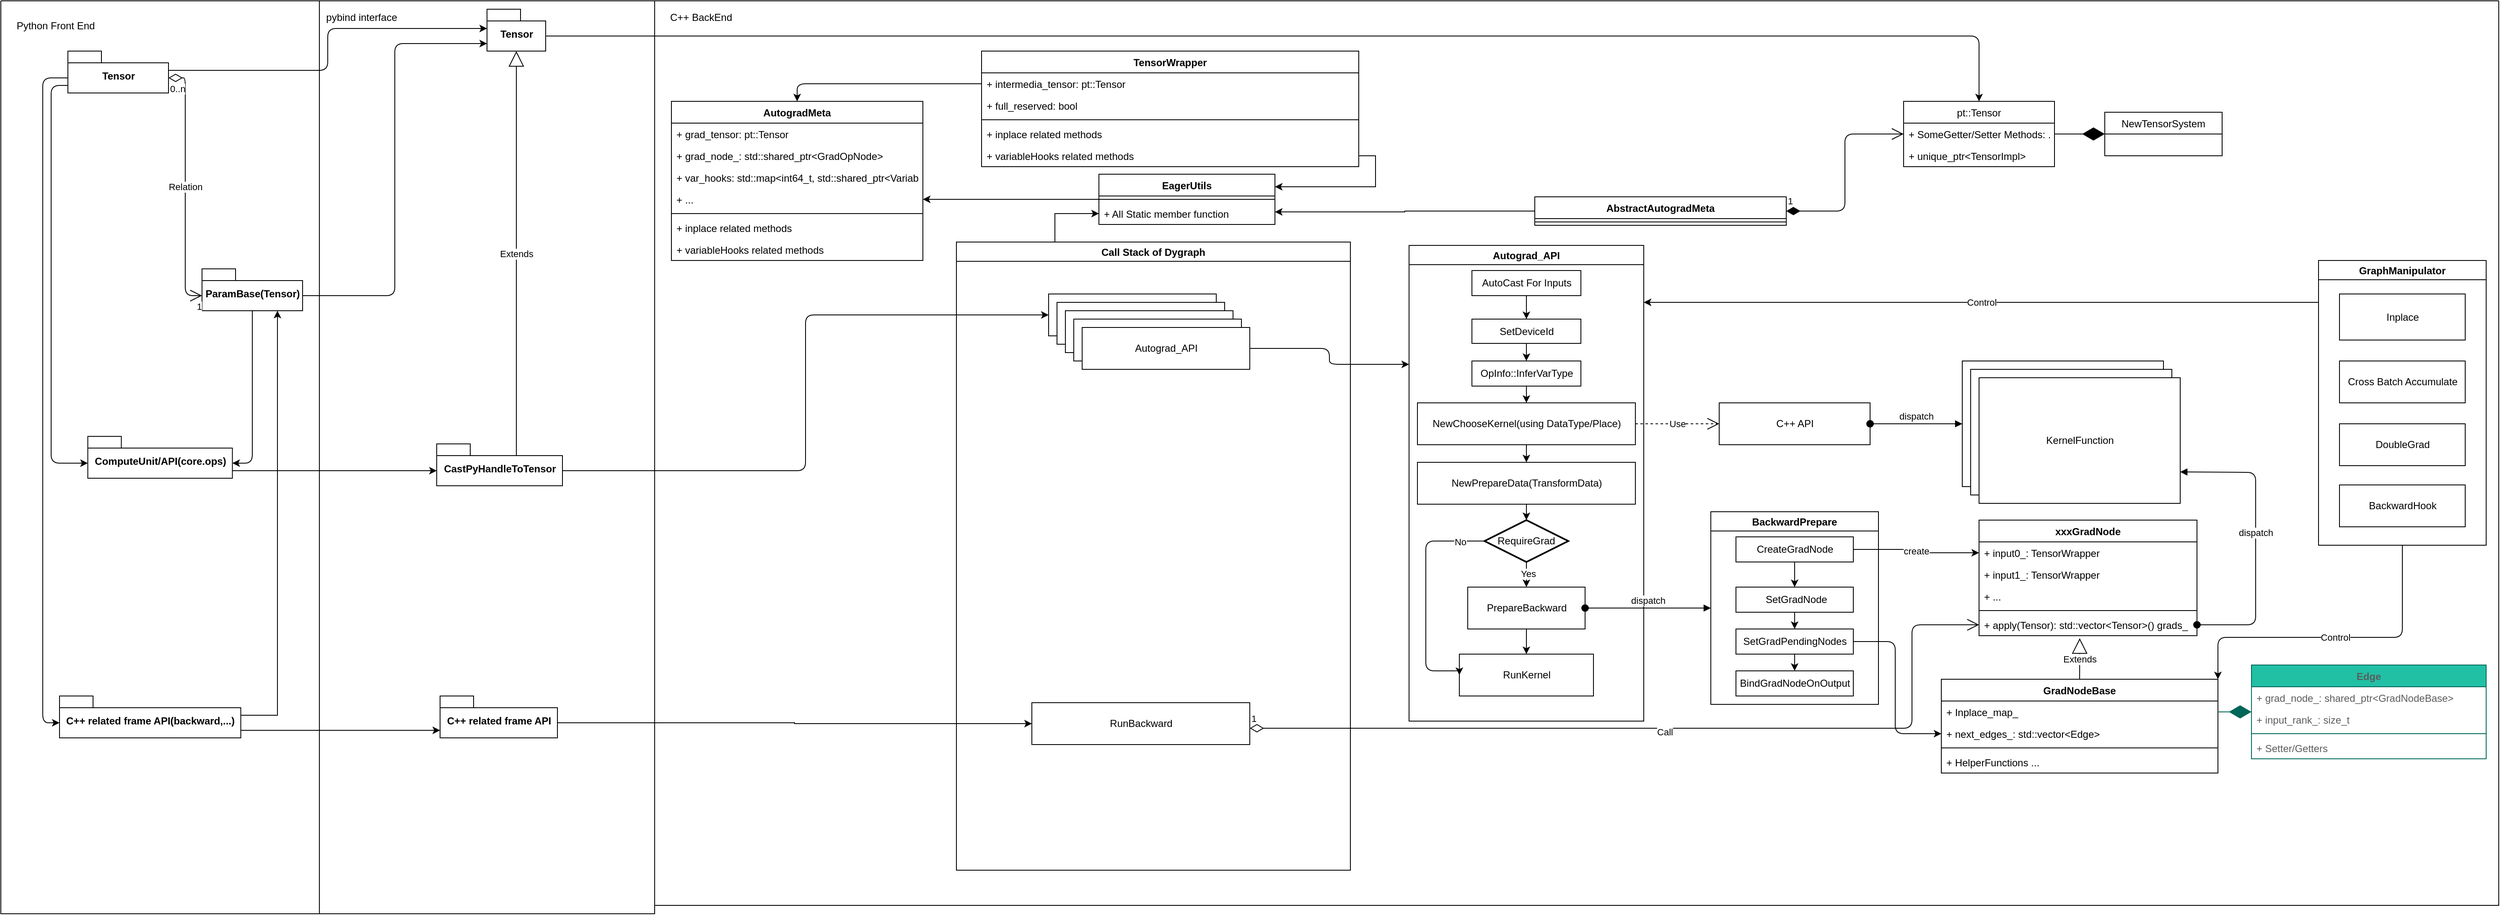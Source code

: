 <mxfile version="15.9.6" type="github">
  <diagram id="8I2YrcaKIrtsDcu3kpUh" name="Page-1">
    <mxGraphModel dx="2066" dy="769" grid="1" gridSize="10" guides="1" tooltips="1" connect="1" arrows="1" fold="1" page="1" pageScale="1" pageWidth="850" pageHeight="1100" math="0" shadow="0">
      <root>
        <mxCell id="0" />
        <mxCell id="1" parent="0" />
        <mxCell id="HaJJC9MkkrDI2fJqkNPy-1" value="" style="swimlane;startSize=0;" parent="1" vertex="1">
          <mxGeometry x="70" y="70" width="380" height="1090" as="geometry">
            <mxRectangle x="60" y="70" width="50" height="40" as="alternateBounds" />
          </mxGeometry>
        </mxCell>
        <mxCell id="HaJJC9MkkrDI2fJqkNPy-2" value="Python Front End" style="text;html=1;align=center;verticalAlign=middle;resizable=0;points=[];autosize=1;strokeColor=none;" parent="HaJJC9MkkrDI2fJqkNPy-1" vertex="1">
          <mxGeometry x="10" y="20" width="110" height="20" as="geometry" />
        </mxCell>
        <mxCell id="HaJJC9MkkrDI2fJqkNPy-3" style="edgeStyle=orthogonalEdgeStyle;orthogonalLoop=1;jettySize=auto;html=1;entryX=0;entryY=0;entryDx=0;entryDy=32;entryPerimeter=0;exitX=0;exitY=0;exitDx=0;exitDy=41;exitPerimeter=0;" parent="HaJJC9MkkrDI2fJqkNPy-1" source="HaJJC9MkkrDI2fJqkNPy-5" target="HaJJC9MkkrDI2fJqkNPy-12" edge="1">
          <mxGeometry relative="1" as="geometry" />
        </mxCell>
        <mxCell id="HaJJC9MkkrDI2fJqkNPy-4" style="edgeStyle=orthogonalEdgeStyle;orthogonalLoop=1;jettySize=auto;html=1;exitX=0;exitY=0;exitDx=0;exitDy=32;exitPerimeter=0;entryX=0;entryY=0;entryDx=0;entryDy=32;entryPerimeter=0;" parent="HaJJC9MkkrDI2fJqkNPy-1" source="HaJJC9MkkrDI2fJqkNPy-5" target="HaJJC9MkkrDI2fJqkNPy-13" edge="1">
          <mxGeometry relative="1" as="geometry">
            <Array as="points">
              <mxPoint x="50" y="92" />
              <mxPoint x="50" y="862" />
            </Array>
          </mxGeometry>
        </mxCell>
        <mxCell id="HaJJC9MkkrDI2fJqkNPy-5" value="Tensor" style="shape=folder;fontStyle=1;spacingTop=10;tabWidth=40;tabHeight=14;tabPosition=left;html=1;" parent="HaJJC9MkkrDI2fJqkNPy-1" vertex="1">
          <mxGeometry x="80" y="60" width="120" height="50" as="geometry" />
        </mxCell>
        <mxCell id="HaJJC9MkkrDI2fJqkNPy-6" style="edgeStyle=orthogonalEdgeStyle;orthogonalLoop=1;jettySize=auto;html=1;exitX=0.5;exitY=1;exitDx=0;exitDy=0;exitPerimeter=0;entryX=0;entryY=0;entryDx=172.5;entryDy=32;entryPerimeter=0;" parent="HaJJC9MkkrDI2fJqkNPy-1" source="HaJJC9MkkrDI2fJqkNPy-8" target="HaJJC9MkkrDI2fJqkNPy-12" edge="1">
          <mxGeometry relative="1" as="geometry" />
        </mxCell>
        <mxCell id="HaJJC9MkkrDI2fJqkNPy-8" value="ParamBase(Tensor)" style="shape=folder;fontStyle=1;spacingTop=10;tabWidth=40;tabHeight=14;tabPosition=left;html=1;" parent="HaJJC9MkkrDI2fJqkNPy-1" vertex="1">
          <mxGeometry x="240" y="320" width="120" height="50" as="geometry" />
        </mxCell>
        <mxCell id="HaJJC9MkkrDI2fJqkNPy-9" value="Relation" style="endArrow=open;html=1;endSize=12;startArrow=diamondThin;startSize=14;startFill=0;edgeStyle=orthogonalEdgeStyle;exitX=0;exitY=0;exitDx=120;exitDy=32;exitPerimeter=0;entryX=0;entryY=0;entryDx=0;entryDy=32;entryPerimeter=0;" parent="HaJJC9MkkrDI2fJqkNPy-1" source="HaJJC9MkkrDI2fJqkNPy-5" target="HaJJC9MkkrDI2fJqkNPy-8" edge="1">
          <mxGeometry relative="1" as="geometry">
            <mxPoint x="110" y="250" as="sourcePoint" />
            <mxPoint x="270" y="250" as="targetPoint" />
          </mxGeometry>
        </mxCell>
        <mxCell id="HaJJC9MkkrDI2fJqkNPy-10" value="0..n" style="edgeLabel;resizable=0;html=1;align=left;verticalAlign=top;" parent="HaJJC9MkkrDI2fJqkNPy-9" connectable="0" vertex="1">
          <mxGeometry x="-1" relative="1" as="geometry" />
        </mxCell>
        <mxCell id="HaJJC9MkkrDI2fJqkNPy-11" value="1" style="edgeLabel;resizable=0;html=1;align=right;verticalAlign=top;" parent="HaJJC9MkkrDI2fJqkNPy-9" connectable="0" vertex="1">
          <mxGeometry x="1" relative="1" as="geometry" />
        </mxCell>
        <mxCell id="HaJJC9MkkrDI2fJqkNPy-12" value="ComputeUnit/API(core.ops)" style="shape=folder;fontStyle=1;spacingTop=10;tabWidth=40;tabHeight=14;tabPosition=left;html=1;" parent="HaJJC9MkkrDI2fJqkNPy-1" vertex="1">
          <mxGeometry x="103.75" y="520" width="172.5" height="50" as="geometry" />
        </mxCell>
        <mxCell id="abXTQiPJBk6ZYe3ixpcw-18" style="edgeStyle=orthogonalEdgeStyle;rounded=0;orthogonalLoop=1;jettySize=auto;html=1;exitX=0;exitY=0;exitDx=216.25;exitDy=23;exitPerimeter=0;entryX=0.75;entryY=1;entryDx=0;entryDy=0;entryPerimeter=0;" parent="HaJJC9MkkrDI2fJqkNPy-1" source="HaJJC9MkkrDI2fJqkNPy-13" target="HaJJC9MkkrDI2fJqkNPy-8" edge="1">
          <mxGeometry relative="1" as="geometry" />
        </mxCell>
        <mxCell id="HaJJC9MkkrDI2fJqkNPy-13" value="C++ related frame API(backward,...)" style="shape=folder;fontStyle=1;spacingTop=10;tabWidth=40;tabHeight=14;tabPosition=left;html=1;" parent="HaJJC9MkkrDI2fJqkNPy-1" vertex="1">
          <mxGeometry x="70" y="830" width="216.25" height="50" as="geometry" />
        </mxCell>
        <mxCell id="HaJJC9MkkrDI2fJqkNPy-14" value="" style="swimlane;startSize=0;" parent="1" vertex="1">
          <mxGeometry x="450" y="70" width="400" height="1090" as="geometry" />
        </mxCell>
        <mxCell id="HaJJC9MkkrDI2fJqkNPy-15" value="pybind interface" style="text;html=1;align=center;verticalAlign=middle;resizable=0;points=[];autosize=1;strokeColor=none;" parent="HaJJC9MkkrDI2fJqkNPy-14" vertex="1">
          <mxGeometry y="10" width="100" height="20" as="geometry" />
        </mxCell>
        <mxCell id="HaJJC9MkkrDI2fJqkNPy-16" value="Tensor" style="shape=folder;fontStyle=1;spacingTop=10;tabWidth=40;tabHeight=14;tabPosition=left;html=1;" parent="HaJJC9MkkrDI2fJqkNPy-14" vertex="1">
          <mxGeometry x="200" y="10" width="70" height="50" as="geometry" />
        </mxCell>
        <mxCell id="HaJJC9MkkrDI2fJqkNPy-18" value="CastPyHandleToTensor" style="shape=folder;fontStyle=1;spacingTop=10;tabWidth=40;tabHeight=14;tabPosition=left;html=1;" parent="HaJJC9MkkrDI2fJqkNPy-14" vertex="1">
          <mxGeometry x="140" y="529" width="150" height="50" as="geometry" />
        </mxCell>
        <mxCell id="HaJJC9MkkrDI2fJqkNPy-21" value="C++ related frame API" style="shape=folder;fontStyle=1;spacingTop=10;tabWidth=40;tabHeight=14;tabPosition=left;html=1;" parent="HaJJC9MkkrDI2fJqkNPy-14" vertex="1">
          <mxGeometry x="144" y="830" width="140" height="50" as="geometry" />
        </mxCell>
        <mxCell id="HaJJC9MkkrDI2fJqkNPy-23" value="Extends" style="endArrow=block;endSize=16;endFill=0;html=1;exitX=0;exitY=0;exitDx=95;exitDy=14;exitPerimeter=0;entryX=0.5;entryY=1;entryDx=0;entryDy=0;entryPerimeter=0;" parent="HaJJC9MkkrDI2fJqkNPy-14" source="HaJJC9MkkrDI2fJqkNPy-18" target="HaJJC9MkkrDI2fJqkNPy-16" edge="1">
          <mxGeometry width="160" relative="1" as="geometry">
            <mxPoint x="50" y="500" as="sourcePoint" />
            <mxPoint x="210" y="500" as="targetPoint" />
          </mxGeometry>
        </mxCell>
        <mxCell id="HaJJC9MkkrDI2fJqkNPy-26" style="edgeStyle=orthogonalEdgeStyle;orthogonalLoop=1;jettySize=auto;html=1;exitX=0;exitY=0;exitDx=120;exitDy=23;exitPerimeter=0;entryX=0;entryY=0;entryDx=0;entryDy=23;entryPerimeter=0;" parent="1" source="HaJJC9MkkrDI2fJqkNPy-5" target="HaJJC9MkkrDI2fJqkNPy-16" edge="1">
          <mxGeometry relative="1" as="geometry" />
        </mxCell>
        <mxCell id="HaJJC9MkkrDI2fJqkNPy-27" style="edgeStyle=orthogonalEdgeStyle;orthogonalLoop=1;jettySize=auto;html=1;exitX=0;exitY=0;exitDx=120;exitDy=32;exitPerimeter=0;entryX=0;entryY=0;entryDx=0;entryDy=41;entryPerimeter=0;" parent="1" source="HaJJC9MkkrDI2fJqkNPy-8" target="HaJJC9MkkrDI2fJqkNPy-16" edge="1">
          <mxGeometry relative="1" as="geometry" />
        </mxCell>
        <mxCell id="HaJJC9MkkrDI2fJqkNPy-29" value="" style="swimlane;startSize=0;" parent="1" vertex="1">
          <mxGeometry x="850" y="70" width="2200" height="1080" as="geometry" />
        </mxCell>
        <mxCell id="HaJJC9MkkrDI2fJqkNPy-30" value="C++ BackEnd" style="text;html=1;align=center;verticalAlign=middle;resizable=0;points=[];autosize=1;strokeColor=none;" parent="HaJJC9MkkrDI2fJqkNPy-29" vertex="1">
          <mxGeometry x="10" y="10" width="90" height="20" as="geometry" />
        </mxCell>
        <mxCell id="HaJJC9MkkrDI2fJqkNPy-38" value="TensorWrapper" style="swimlane;fontStyle=1;align=center;verticalAlign=top;childLayout=stackLayout;horizontal=1;startSize=26;horizontalStack=0;resizeParent=1;resizeParentMax=0;resizeLast=0;collapsible=1;marginBottom=0;" parent="HaJJC9MkkrDI2fJqkNPy-29" vertex="1">
          <mxGeometry x="390" y="60" width="450" height="138" as="geometry" />
        </mxCell>
        <mxCell id="HaJJC9MkkrDI2fJqkNPy-39" value="+ intermedia_tensor: pt::Tensor" style="text;strokeColor=none;fillColor=none;align=left;verticalAlign=top;spacingLeft=4;spacingRight=4;overflow=hidden;rotatable=0;points=[[0,0.5],[1,0.5]];portConstraint=eastwest;" parent="HaJJC9MkkrDI2fJqkNPy-38" vertex="1">
          <mxGeometry y="26" width="450" height="26" as="geometry" />
        </mxCell>
        <mxCell id="HaJJC9MkkrDI2fJqkNPy-43" value="+ full_reserved: bool" style="text;strokeColor=none;fillColor=none;align=left;verticalAlign=top;spacingLeft=4;spacingRight=4;overflow=hidden;rotatable=0;points=[[0,0.5],[1,0.5]];portConstraint=eastwest;" parent="HaJJC9MkkrDI2fJqkNPy-38" vertex="1">
          <mxGeometry y="52" width="450" height="26" as="geometry" />
        </mxCell>
        <mxCell id="HaJJC9MkkrDI2fJqkNPy-44" value="" style="line;strokeWidth=1;fillColor=none;align=left;verticalAlign=middle;spacingTop=-1;spacingLeft=3;spacingRight=3;rotatable=0;labelPosition=right;points=[];portConstraint=eastwest;" parent="HaJJC9MkkrDI2fJqkNPy-38" vertex="1">
          <mxGeometry y="78" width="450" height="8" as="geometry" />
        </mxCell>
        <mxCell id="HaJJC9MkkrDI2fJqkNPy-45" value="+ inplace related methods" style="text;strokeColor=none;fillColor=none;align=left;verticalAlign=top;spacingLeft=4;spacingRight=4;overflow=hidden;rotatable=0;points=[[0,0.5],[1,0.5]];portConstraint=eastwest;" parent="HaJJC9MkkrDI2fJqkNPy-38" vertex="1">
          <mxGeometry y="86" width="450" height="26" as="geometry" />
        </mxCell>
        <mxCell id="HaJJC9MkkrDI2fJqkNPy-46" value="+ variableHooks related methods" style="text;strokeColor=none;fillColor=none;align=left;verticalAlign=top;spacingLeft=4;spacingRight=4;overflow=hidden;rotatable=0;points=[[0,0.5],[1,0.5]];portConstraint=eastwest;" parent="HaJJC9MkkrDI2fJqkNPy-38" vertex="1">
          <mxGeometry y="112" width="450" height="26" as="geometry" />
        </mxCell>
        <mxCell id="HaJJC9MkkrDI2fJqkNPy-60" value="pt::Tensor" style="swimlane;fontStyle=0;childLayout=stackLayout;horizontal=1;startSize=26;fillColor=none;horizontalStack=0;resizeParent=1;resizeParentMax=0;resizeLast=0;collapsible=1;marginBottom=0;" parent="HaJJC9MkkrDI2fJqkNPy-29" vertex="1">
          <mxGeometry x="1490" y="120" width="180" height="78" as="geometry" />
        </mxCell>
        <mxCell id="HaJJC9MkkrDI2fJqkNPy-66" value="+ SomeGetter/Setter Methods: .." style="text;strokeColor=none;fillColor=none;align=left;verticalAlign=top;spacingLeft=4;spacingRight=4;overflow=hidden;rotatable=0;points=[[0,0.5],[1,0.5]];portConstraint=eastwest;" parent="HaJJC9MkkrDI2fJqkNPy-60" vertex="1">
          <mxGeometry y="26" width="180" height="26" as="geometry" />
        </mxCell>
        <mxCell id="HaJJC9MkkrDI2fJqkNPy-400" value="+ unique_ptr&lt;TensorImpl&gt;" style="text;strokeColor=none;fillColor=none;align=left;verticalAlign=top;spacingLeft=4;spacingRight=4;overflow=hidden;rotatable=0;points=[[0,0.5],[1,0.5]];portConstraint=eastwest;" parent="HaJJC9MkkrDI2fJqkNPy-60" vertex="1">
          <mxGeometry y="52" width="180" height="26" as="geometry" />
        </mxCell>
        <mxCell id="abXTQiPJBk6ZYe3ixpcw-31" style="edgeStyle=orthogonalEdgeStyle;rounded=0;orthogonalLoop=1;jettySize=auto;html=1;exitX=0.25;exitY=0;exitDx=0;exitDy=0;entryX=0;entryY=0.5;entryDx=0;entryDy=0;" parent="HaJJC9MkkrDI2fJqkNPy-29" source="HaJJC9MkkrDI2fJqkNPy-159" target="abXTQiPJBk6ZYe3ixpcw-26" edge="1">
          <mxGeometry relative="1" as="geometry" />
        </mxCell>
        <mxCell id="HaJJC9MkkrDI2fJqkNPy-159" value="Call Stack of Dygraph" style="swimlane;" parent="HaJJC9MkkrDI2fJqkNPy-29" vertex="1">
          <mxGeometry x="360" y="288" width="470" height="750" as="geometry" />
        </mxCell>
        <mxCell id="HaJJC9MkkrDI2fJqkNPy-445" value="Api related Unique WrapperCode" style="html=1;" parent="HaJJC9MkkrDI2fJqkNPy-159" vertex="1">
          <mxGeometry x="110" y="62" width="200" height="50" as="geometry" />
        </mxCell>
        <mxCell id="HaJJC9MkkrDI2fJqkNPy-149" value="RunBackward" style="html=1;" parent="HaJJC9MkkrDI2fJqkNPy-159" vertex="1">
          <mxGeometry x="90" y="550" width="260" height="50" as="geometry" />
        </mxCell>
        <mxCell id="HaJJC9MkkrDI2fJqkNPy-506" value="1" style="endArrow=open;html=1;endSize=12;startArrow=diamondThin;startSize=14;startFill=0;edgeStyle=orthogonalEdgeStyle;align=left;verticalAlign=bottom;entryX=0;entryY=0.5;entryDx=0;entryDy=0;" parent="HaJJC9MkkrDI2fJqkNPy-159" target="HaJJC9MkkrDI2fJqkNPy-483" edge="1">
          <mxGeometry x="-1" y="3" relative="1" as="geometry">
            <mxPoint x="350" y="580.5" as="sourcePoint" />
            <mxPoint x="510" y="580.5" as="targetPoint" />
            <Array as="points">
              <mxPoint x="1140" y="581" />
              <mxPoint x="1140" y="457" />
            </Array>
          </mxGeometry>
        </mxCell>
        <mxCell id="HaJJC9MkkrDI2fJqkNPy-507" value="Call" style="edgeLabel;html=1;align=center;verticalAlign=middle;resizable=0;points=[];" parent="HaJJC9MkkrDI2fJqkNPy-506" vertex="1" connectable="0">
          <mxGeometry x="-0.005" y="-3" relative="1" as="geometry">
            <mxPoint y="1" as="offset" />
          </mxGeometry>
        </mxCell>
        <mxCell id="HaJJC9MkkrDI2fJqkNPy-383" value="AutogradMeta" style="swimlane;fontStyle=1;align=center;verticalAlign=top;childLayout=stackLayout;horizontal=1;startSize=26;horizontalStack=0;resizeParent=1;resizeParentMax=0;resizeLast=0;collapsible=1;marginBottom=0;" parent="HaJJC9MkkrDI2fJqkNPy-29" vertex="1">
          <mxGeometry x="20" y="120" width="300" height="190" as="geometry" />
        </mxCell>
        <mxCell id="HaJJC9MkkrDI2fJqkNPy-384" value="+ grad_tensor: pt::Tensor" style="text;strokeColor=none;fillColor=none;align=left;verticalAlign=top;spacingLeft=4;spacingRight=4;overflow=hidden;rotatable=0;points=[[0,0.5],[1,0.5]];portConstraint=eastwest;" parent="HaJJC9MkkrDI2fJqkNPy-383" vertex="1">
          <mxGeometry y="26" width="300" height="26" as="geometry" />
        </mxCell>
        <mxCell id="HaJJC9MkkrDI2fJqkNPy-387" value="+ grad_node_: std::shared_ptr&lt;GradOpNode&gt;" style="text;strokeColor=none;fillColor=none;align=left;verticalAlign=top;spacingLeft=4;spacingRight=4;overflow=hidden;rotatable=0;points=[[0,0.5],[1,0.5]];portConstraint=eastwest;" parent="HaJJC9MkkrDI2fJqkNPy-383" vertex="1">
          <mxGeometry y="52" width="300" height="26" as="geometry" />
        </mxCell>
        <mxCell id="HaJJC9MkkrDI2fJqkNPy-388" value="+ var_hooks: std::map&lt;int64_t, std::shared_ptr&lt;VariableWrapperHook&gt;&gt;rHook&gt;" style="text;strokeColor=none;fillColor=none;align=left;verticalAlign=top;spacingLeft=4;spacingRight=4;overflow=hidden;rotatable=0;points=[[0,0.5],[1,0.5]];portConstraint=eastwest;" parent="HaJJC9MkkrDI2fJqkNPy-383" vertex="1">
          <mxGeometry y="78" width="300" height="26" as="geometry" />
        </mxCell>
        <mxCell id="HaJJC9MkkrDI2fJqkNPy-493" value="+ ..." style="text;strokeColor=none;fillColor=none;align=left;verticalAlign=top;spacingLeft=4;spacingRight=4;overflow=hidden;rotatable=0;points=[[0,0.5],[1,0.5]];portConstraint=eastwest;" parent="HaJJC9MkkrDI2fJqkNPy-383" vertex="1">
          <mxGeometry y="104" width="300" height="26" as="geometry" />
        </mxCell>
        <mxCell id="HaJJC9MkkrDI2fJqkNPy-389" value="" style="line;strokeWidth=1;fillColor=none;align=left;verticalAlign=middle;spacingTop=-1;spacingLeft=3;spacingRight=3;rotatable=0;labelPosition=right;points=[];portConstraint=eastwest;" parent="HaJJC9MkkrDI2fJqkNPy-383" vertex="1">
          <mxGeometry y="130" width="300" height="8" as="geometry" />
        </mxCell>
        <mxCell id="HaJJC9MkkrDI2fJqkNPy-390" value="+ inplace related methods" style="text;strokeColor=none;fillColor=none;align=left;verticalAlign=top;spacingLeft=4;spacingRight=4;overflow=hidden;rotatable=0;points=[[0,0.5],[1,0.5]];portConstraint=eastwest;" parent="HaJJC9MkkrDI2fJqkNPy-383" vertex="1">
          <mxGeometry y="138" width="300" height="26" as="geometry" />
        </mxCell>
        <mxCell id="HaJJC9MkkrDI2fJqkNPy-391" value="+ variableHooks related methods" style="text;strokeColor=none;fillColor=none;align=left;verticalAlign=top;spacingLeft=4;spacingRight=4;overflow=hidden;rotatable=0;points=[[0,0.5],[1,0.5]];portConstraint=eastwest;" parent="HaJJC9MkkrDI2fJqkNPy-383" vertex="1">
          <mxGeometry y="164" width="300" height="26" as="geometry" />
        </mxCell>
        <mxCell id="HaJJC9MkkrDI2fJqkNPy-392" value="NewTensorSystem" style="swimlane;fontStyle=0;childLayout=stackLayout;horizontal=1;startSize=26;fillColor=none;horizontalStack=0;resizeParent=1;resizeParentMax=0;resizeLast=0;collapsible=1;marginBottom=0;" parent="HaJJC9MkkrDI2fJqkNPy-29" vertex="1">
          <mxGeometry x="1730" y="133" width="140" height="52" as="geometry" />
        </mxCell>
        <mxCell id="HaJJC9MkkrDI2fJqkNPy-401" value="" style="endArrow=diamondThin;endFill=1;endSize=24;html=1;exitX=1;exitY=0.5;exitDx=0;exitDy=0;entryX=0;entryY=0.5;entryDx=0;entryDy=0;" parent="HaJJC9MkkrDI2fJqkNPy-29" source="HaJJC9MkkrDI2fJqkNPy-66" target="HaJJC9MkkrDI2fJqkNPy-392" edge="1">
          <mxGeometry width="160" relative="1" as="geometry">
            <mxPoint x="1430" y="460" as="sourcePoint" />
            <mxPoint x="1730" y="185" as="targetPoint" />
          </mxGeometry>
        </mxCell>
        <mxCell id="HaJJC9MkkrDI2fJqkNPy-407" value="Autograd_API" style="swimlane;fontStyle=1" parent="HaJJC9MkkrDI2fJqkNPy-29" vertex="1">
          <mxGeometry x="900" y="292" width="280" height="568" as="geometry" />
        </mxCell>
        <mxCell id="HaJJC9MkkrDI2fJqkNPy-466" style="edgeStyle=orthogonalEdgeStyle;orthogonalLoop=1;jettySize=auto;html=1;exitX=0.5;exitY=1;exitDx=0;exitDy=0;" parent="HaJJC9MkkrDI2fJqkNPy-407" source="HaJJC9MkkrDI2fJqkNPy-409" target="HaJJC9MkkrDI2fJqkNPy-410" edge="1">
          <mxGeometry relative="1" as="geometry" />
        </mxCell>
        <mxCell id="HaJJC9MkkrDI2fJqkNPy-409" value="AutoCast For Inputs" style="html=1;" parent="HaJJC9MkkrDI2fJqkNPy-407" vertex="1">
          <mxGeometry x="75" y="30" width="130" height="30" as="geometry" />
        </mxCell>
        <mxCell id="HaJJC9MkkrDI2fJqkNPy-467" style="edgeStyle=orthogonalEdgeStyle;orthogonalLoop=1;jettySize=auto;html=1;exitX=0.5;exitY=1;exitDx=0;exitDy=0;entryX=0.5;entryY=0;entryDx=0;entryDy=0;" parent="HaJJC9MkkrDI2fJqkNPy-407" source="HaJJC9MkkrDI2fJqkNPy-410" target="HaJJC9MkkrDI2fJqkNPy-411" edge="1">
          <mxGeometry relative="1" as="geometry" />
        </mxCell>
        <mxCell id="HaJJC9MkkrDI2fJqkNPy-410" value="SetDeviceId" style="html=1;" parent="HaJJC9MkkrDI2fJqkNPy-407" vertex="1">
          <mxGeometry x="75" y="88" width="130" height="29" as="geometry" />
        </mxCell>
        <mxCell id="HaJJC9MkkrDI2fJqkNPy-411" value="OpInfo::InferVarType" style="html=1;" parent="HaJJC9MkkrDI2fJqkNPy-407" vertex="1">
          <mxGeometry x="75" y="138" width="130" height="30" as="geometry" />
        </mxCell>
        <mxCell id="HaJJC9MkkrDI2fJqkNPy-465" style="edgeStyle=orthogonalEdgeStyle;orthogonalLoop=1;jettySize=auto;html=1;exitX=0.5;exitY=1;exitDx=0;exitDy=0;" parent="HaJJC9MkkrDI2fJqkNPy-407" source="HaJJC9MkkrDI2fJqkNPy-412" target="HaJJC9MkkrDI2fJqkNPy-423" edge="1">
          <mxGeometry relative="1" as="geometry" />
        </mxCell>
        <mxCell id="HaJJC9MkkrDI2fJqkNPy-412" value="NewChooseKernel(using DataType/Place)" style="html=1;" parent="HaJJC9MkkrDI2fJqkNPy-407" vertex="1">
          <mxGeometry x="10" y="188" width="260" height="50" as="geometry" />
        </mxCell>
        <mxCell id="HaJJC9MkkrDI2fJqkNPy-462" style="edgeStyle=orthogonalEdgeStyle;orthogonalLoop=1;jettySize=auto;html=1;exitX=0.5;exitY=1;exitDx=0;exitDy=0;entryX=0.5;entryY=0;entryDx=0;entryDy=0;entryPerimeter=0;" parent="HaJJC9MkkrDI2fJqkNPy-407" source="HaJJC9MkkrDI2fJqkNPy-423" target="HaJJC9MkkrDI2fJqkNPy-459" edge="1">
          <mxGeometry relative="1" as="geometry" />
        </mxCell>
        <mxCell id="HaJJC9MkkrDI2fJqkNPy-423" value="NewPrepareData(TransformData)" style="html=1;" parent="HaJJC9MkkrDI2fJqkNPy-407" vertex="1">
          <mxGeometry x="10" y="259" width="260" height="50" as="geometry" />
        </mxCell>
        <mxCell id="HaJJC9MkkrDI2fJqkNPy-424" value="RunKernel" style="html=1;" parent="HaJJC9MkkrDI2fJqkNPy-407" vertex="1">
          <mxGeometry x="60" y="488" width="160" height="50" as="geometry" />
        </mxCell>
        <mxCell id="HaJJC9MkkrDI2fJqkNPy-464" style="edgeStyle=orthogonalEdgeStyle;orthogonalLoop=1;jettySize=auto;html=1;exitX=0.5;exitY=1;exitDx=0;exitDy=0;entryX=0.5;entryY=0;entryDx=0;entryDy=0;" parent="HaJJC9MkkrDI2fJqkNPy-407" source="HaJJC9MkkrDI2fJqkNPy-426" target="HaJJC9MkkrDI2fJqkNPy-424" edge="1">
          <mxGeometry relative="1" as="geometry" />
        </mxCell>
        <mxCell id="HaJJC9MkkrDI2fJqkNPy-426" value="PrepareBackward" style="html=1;" parent="HaJJC9MkkrDI2fJqkNPy-407" vertex="1">
          <mxGeometry x="70" y="408" width="140" height="50" as="geometry" />
        </mxCell>
        <mxCell id="HaJJC9MkkrDI2fJqkNPy-460" style="edgeStyle=orthogonalEdgeStyle;orthogonalLoop=1;jettySize=auto;html=1;exitX=0.5;exitY=1;exitDx=0;exitDy=0;exitPerimeter=0;entryX=0.5;entryY=0;entryDx=0;entryDy=0;" parent="HaJJC9MkkrDI2fJqkNPy-407" source="HaJJC9MkkrDI2fJqkNPy-459" target="HaJJC9MkkrDI2fJqkNPy-426" edge="1">
          <mxGeometry relative="1" as="geometry" />
        </mxCell>
        <mxCell id="HaJJC9MkkrDI2fJqkNPy-505" value="Yes" style="edgeLabel;html=1;align=center;verticalAlign=middle;resizable=0;points=[];" parent="HaJJC9MkkrDI2fJqkNPy-460" vertex="1" connectable="0">
          <mxGeometry x="-0.1" y="2" relative="1" as="geometry">
            <mxPoint as="offset" />
          </mxGeometry>
        </mxCell>
        <mxCell id="HaJJC9MkkrDI2fJqkNPy-463" style="edgeStyle=orthogonalEdgeStyle;orthogonalLoop=1;jettySize=auto;html=1;exitX=0;exitY=0.5;exitDx=0;exitDy=0;exitPerimeter=0;entryX=0;entryY=0.5;entryDx=0;entryDy=0;" parent="HaJJC9MkkrDI2fJqkNPy-407" source="HaJJC9MkkrDI2fJqkNPy-459" target="HaJJC9MkkrDI2fJqkNPy-424" edge="1">
          <mxGeometry relative="1" as="geometry">
            <Array as="points">
              <mxPoint x="20" y="353" />
              <mxPoint x="20" y="508" />
              <mxPoint x="60" y="508" />
            </Array>
          </mxGeometry>
        </mxCell>
        <mxCell id="HaJJC9MkkrDI2fJqkNPy-504" value="No" style="edgeLabel;html=1;align=center;verticalAlign=middle;resizable=0;points=[];" parent="HaJJC9MkkrDI2fJqkNPy-463" vertex="1" connectable="0">
          <mxGeometry x="-0.784" y="1" relative="1" as="geometry">
            <mxPoint as="offset" />
          </mxGeometry>
        </mxCell>
        <mxCell id="HaJJC9MkkrDI2fJqkNPy-459" value="RequireGrad" style="strokeWidth=2;html=1;shape=mxgraph.flowchart.decision;whiteSpace=wrap;" parent="HaJJC9MkkrDI2fJqkNPy-407" vertex="1">
          <mxGeometry x="90" y="328" width="100" height="50" as="geometry" />
        </mxCell>
        <mxCell id="tHj90UuzDuDAv3_-8wFc-11" style="edgeStyle=orthogonalEdgeStyle;rounded=0;orthogonalLoop=1;jettySize=auto;html=1;exitX=0.5;exitY=1;exitDx=0;exitDy=0;entryX=0.5;entryY=0;entryDx=0;entryDy=0;" parent="HaJJC9MkkrDI2fJqkNPy-407" source="HaJJC9MkkrDI2fJqkNPy-411" target="HaJJC9MkkrDI2fJqkNPy-412" edge="1">
          <mxGeometry relative="1" as="geometry">
            <mxPoint x="140" y="180" as="sourcePoint" />
          </mxGeometry>
        </mxCell>
        <mxCell id="HaJJC9MkkrDI2fJqkNPy-418" value="C++ API" style="html=1;" parent="HaJJC9MkkrDI2fJqkNPy-29" vertex="1">
          <mxGeometry x="1270" y="480" width="180" height="50" as="geometry" />
        </mxCell>
        <mxCell id="HaJJC9MkkrDI2fJqkNPy-420" value="dispatch" style="html=1;verticalAlign=bottom;startArrow=oval;startFill=1;endArrow=block;startSize=8;exitX=1;exitY=0.5;exitDx=0;exitDy=0;entryX=0;entryY=0.5;entryDx=0;entryDy=0;" parent="HaJJC9MkkrDI2fJqkNPy-29" source="HaJJC9MkkrDI2fJqkNPy-418" target="HaJJC9MkkrDI2fJqkNPy-419" edge="1">
          <mxGeometry width="60" relative="1" as="geometry">
            <mxPoint x="1430" y="600" as="sourcePoint" />
            <mxPoint x="1490" y="600" as="targetPoint" />
          </mxGeometry>
        </mxCell>
        <mxCell id="HaJJC9MkkrDI2fJqkNPy-451" value="BackwardPrepare" style="swimlane;" parent="HaJJC9MkkrDI2fJqkNPy-29" vertex="1">
          <mxGeometry x="1260" y="610" width="200" height="230" as="geometry" />
        </mxCell>
        <mxCell id="HaJJC9MkkrDI2fJqkNPy-472" style="edgeStyle=orthogonalEdgeStyle;orthogonalLoop=1;jettySize=auto;html=1;exitX=0.5;exitY=1;exitDx=0;exitDy=0;entryX=0.5;entryY=0;entryDx=0;entryDy=0;" parent="HaJJC9MkkrDI2fJqkNPy-451" source="HaJJC9MkkrDI2fJqkNPy-452" target="HaJJC9MkkrDI2fJqkNPy-457" edge="1">
          <mxGeometry relative="1" as="geometry" />
        </mxCell>
        <mxCell id="HaJJC9MkkrDI2fJqkNPy-452" value="CreateGradNode" style="html=1;" parent="HaJJC9MkkrDI2fJqkNPy-451" vertex="1">
          <mxGeometry x="30" y="30" width="140" height="30" as="geometry" />
        </mxCell>
        <mxCell id="HaJJC9MkkrDI2fJqkNPy-474" style="edgeStyle=orthogonalEdgeStyle;orthogonalLoop=1;jettySize=auto;html=1;exitX=0.5;exitY=1;exitDx=0;exitDy=0;entryX=0.5;entryY=0;entryDx=0;entryDy=0;" parent="HaJJC9MkkrDI2fJqkNPy-451" source="HaJJC9MkkrDI2fJqkNPy-453" edge="1">
          <mxGeometry relative="1" as="geometry">
            <mxPoint x="100" y="150" as="targetPoint" />
          </mxGeometry>
        </mxCell>
        <mxCell id="abXTQiPJBk6ZYe3ixpcw-17" style="edgeStyle=orthogonalEdgeStyle;rounded=0;orthogonalLoop=1;jettySize=auto;html=1;exitX=0.5;exitY=1;exitDx=0;exitDy=0;entryX=0.5;entryY=0;entryDx=0;entryDy=0;" parent="HaJJC9MkkrDI2fJqkNPy-451" source="HaJJC9MkkrDI2fJqkNPy-453" target="HaJJC9MkkrDI2fJqkNPy-458" edge="1">
          <mxGeometry relative="1" as="geometry" />
        </mxCell>
        <mxCell id="HaJJC9MkkrDI2fJqkNPy-453" value="SetGradPendingNodes" style="html=1;" parent="HaJJC9MkkrDI2fJqkNPy-451" vertex="1">
          <mxGeometry x="30" y="140" width="140" height="30" as="geometry" />
        </mxCell>
        <mxCell id="HaJJC9MkkrDI2fJqkNPy-473" style="edgeStyle=orthogonalEdgeStyle;orthogonalLoop=1;jettySize=auto;html=1;exitX=0.5;exitY=1;exitDx=0;exitDy=0;entryX=0.5;entryY=0;entryDx=0;entryDy=0;" parent="HaJJC9MkkrDI2fJqkNPy-451" source="HaJJC9MkkrDI2fJqkNPy-457" target="HaJJC9MkkrDI2fJqkNPy-453" edge="1">
          <mxGeometry relative="1" as="geometry" />
        </mxCell>
        <mxCell id="HaJJC9MkkrDI2fJqkNPy-457" value="&amp;nbsp;SetGradNode" style="html=1;" parent="HaJJC9MkkrDI2fJqkNPy-451" vertex="1">
          <mxGeometry x="30" y="90" width="140" height="30" as="geometry" />
        </mxCell>
        <mxCell id="HaJJC9MkkrDI2fJqkNPy-458" value="BindGradNodeOnOutput" style="html=1;" parent="HaJJC9MkkrDI2fJqkNPy-451" vertex="1">
          <mxGeometry x="30" y="190" width="140" height="30" as="geometry" />
        </mxCell>
        <mxCell id="HaJJC9MkkrDI2fJqkNPy-470" value="dispatch" style="html=1;verticalAlign=bottom;startArrow=oval;startFill=1;endArrow=block;startSize=8;exitX=1;exitY=0.5;exitDx=0;exitDy=0;entryX=0;entryY=0.5;entryDx=0;entryDy=0;" parent="HaJJC9MkkrDI2fJqkNPy-29" source="HaJJC9MkkrDI2fJqkNPy-426" target="HaJJC9MkkrDI2fJqkNPy-451" edge="1">
          <mxGeometry width="60" relative="1" as="geometry">
            <mxPoint x="1200" y="680" as="sourcePoint" />
            <mxPoint x="1260" y="680" as="targetPoint" />
            <Array as="points" />
          </mxGeometry>
        </mxCell>
        <mxCell id="HaJJC9MkkrDI2fJqkNPy-471" value="Use" style="endArrow=open;endSize=12;dashed=1;html=1;exitX=1;exitY=0.5;exitDx=0;exitDy=0;entryX=0;entryY=0.5;entryDx=0;entryDy=0;" parent="HaJJC9MkkrDI2fJqkNPy-29" source="HaJJC9MkkrDI2fJqkNPy-412" target="HaJJC9MkkrDI2fJqkNPy-418" edge="1">
          <mxGeometry width="160" relative="1" as="geometry">
            <mxPoint x="1230" y="360" as="sourcePoint" />
            <mxPoint x="1390" y="360" as="targetPoint" />
          </mxGeometry>
        </mxCell>
        <mxCell id="HaJJC9MkkrDI2fJqkNPy-419" value="KernelFunction" style="html=1;" parent="HaJJC9MkkrDI2fJqkNPy-29" vertex="1">
          <mxGeometry x="1560" y="430" width="240" height="150" as="geometry" />
        </mxCell>
        <mxCell id="HaJJC9MkkrDI2fJqkNPy-421" value="KernelFunction" style="html=1;" parent="HaJJC9MkkrDI2fJqkNPy-29" vertex="1">
          <mxGeometry x="1570" y="440" width="240" height="150" as="geometry" />
        </mxCell>
        <mxCell id="HaJJC9MkkrDI2fJqkNPy-422" value="KernelFunction" style="html=1;" parent="HaJJC9MkkrDI2fJqkNPy-29" vertex="1">
          <mxGeometry x="1580" y="450" width="240" height="150" as="geometry" />
        </mxCell>
        <mxCell id="HaJJC9MkkrDI2fJqkNPy-480" value="xxxGradNode" style="swimlane;fontStyle=1;align=center;verticalAlign=top;childLayout=stackLayout;horizontal=1;startSize=26;horizontalStack=0;resizeParent=1;resizeParentMax=0;resizeLast=0;collapsible=1;marginBottom=0;" parent="HaJJC9MkkrDI2fJqkNPy-29" vertex="1">
          <mxGeometry x="1580" y="620" width="260" height="138" as="geometry" />
        </mxCell>
        <mxCell id="HaJJC9MkkrDI2fJqkNPy-481" value="+ input0_: TensorWrapper" style="text;strokeColor=none;fillColor=none;align=left;verticalAlign=top;spacingLeft=4;spacingRight=4;overflow=hidden;rotatable=0;points=[[0,0.5],[1,0.5]];portConstraint=eastwest;" parent="HaJJC9MkkrDI2fJqkNPy-480" vertex="1">
          <mxGeometry y="26" width="260" height="26" as="geometry" />
        </mxCell>
        <mxCell id="HaJJC9MkkrDI2fJqkNPy-484" value="+ input1_: TensorWrapper" style="text;strokeColor=none;fillColor=none;align=left;verticalAlign=top;spacingLeft=4;spacingRight=4;overflow=hidden;rotatable=0;points=[[0,0.5],[1,0.5]];portConstraint=eastwest;" parent="HaJJC9MkkrDI2fJqkNPy-480" vertex="1">
          <mxGeometry y="52" width="260" height="26" as="geometry" />
        </mxCell>
        <mxCell id="HaJJC9MkkrDI2fJqkNPy-492" value="+ ..." style="text;strokeColor=none;fillColor=none;align=left;verticalAlign=top;spacingLeft=4;spacingRight=4;overflow=hidden;rotatable=0;points=[[0,0.5],[1,0.5]];portConstraint=eastwest;" parent="HaJJC9MkkrDI2fJqkNPy-480" vertex="1">
          <mxGeometry y="78" width="260" height="26" as="geometry" />
        </mxCell>
        <mxCell id="HaJJC9MkkrDI2fJqkNPy-482" value="" style="line;strokeWidth=1;fillColor=none;align=left;verticalAlign=middle;spacingTop=-1;spacingLeft=3;spacingRight=3;rotatable=0;labelPosition=right;points=[];portConstraint=eastwest;" parent="HaJJC9MkkrDI2fJqkNPy-480" vertex="1">
          <mxGeometry y="104" width="260" height="8" as="geometry" />
        </mxCell>
        <mxCell id="HaJJC9MkkrDI2fJqkNPy-483" value="+ apply(Tensor): std::vector&lt;Tensor&gt;() grads_" style="text;strokeColor=none;fillColor=none;align=left;verticalAlign=top;spacingLeft=4;spacingRight=4;overflow=hidden;rotatable=0;points=[[0,0.5],[1,0.5]];portConstraint=eastwest;" parent="HaJJC9MkkrDI2fJqkNPy-480" vertex="1">
          <mxGeometry y="112" width="260" height="26" as="geometry" />
        </mxCell>
        <mxCell id="HaJJC9MkkrDI2fJqkNPy-485" value="GradNodeBase" style="swimlane;fontStyle=1;align=center;verticalAlign=top;childLayout=stackLayout;horizontal=1;startSize=26;horizontalStack=0;resizeParent=1;resizeParentMax=0;resizeLast=0;collapsible=1;marginBottom=0;" parent="HaJJC9MkkrDI2fJqkNPy-29" vertex="1">
          <mxGeometry x="1535" y="810" width="330" height="112" as="geometry" />
        </mxCell>
        <mxCell id="HaJJC9MkkrDI2fJqkNPy-486" value="+ Inplace_map_" style="text;strokeColor=none;fillColor=none;align=left;verticalAlign=top;spacingLeft=4;spacingRight=4;overflow=hidden;rotatable=0;points=[[0,0.5],[1,0.5]];portConstraint=eastwest;" parent="HaJJC9MkkrDI2fJqkNPy-485" vertex="1">
          <mxGeometry y="26" width="330" height="26" as="geometry" />
        </mxCell>
        <mxCell id="HaJJC9MkkrDI2fJqkNPy-487" value="+ next_edges_: std::vector&lt;Edge&gt;" style="text;strokeColor=none;fillColor=none;align=left;verticalAlign=top;spacingLeft=4;spacingRight=4;overflow=hidden;rotatable=0;points=[[0,0.5],[1,0.5]];portConstraint=eastwest;" parent="HaJJC9MkkrDI2fJqkNPy-485" vertex="1">
          <mxGeometry y="52" width="330" height="26" as="geometry" />
        </mxCell>
        <mxCell id="HaJJC9MkkrDI2fJqkNPy-488" value="" style="line;strokeWidth=1;fillColor=none;align=left;verticalAlign=middle;spacingTop=-1;spacingLeft=3;spacingRight=3;rotatable=0;labelPosition=right;points=[];portConstraint=eastwest;" parent="HaJJC9MkkrDI2fJqkNPy-485" vertex="1">
          <mxGeometry y="78" width="330" height="8" as="geometry" />
        </mxCell>
        <mxCell id="HaJJC9MkkrDI2fJqkNPy-489" value="+ HelperFunctions ..." style="text;strokeColor=none;fillColor=none;align=left;verticalAlign=top;spacingLeft=4;spacingRight=4;overflow=hidden;rotatable=0;points=[[0,0.5],[1,0.5]];portConstraint=eastwest;" parent="HaJJC9MkkrDI2fJqkNPy-485" vertex="1">
          <mxGeometry y="86" width="330" height="26" as="geometry" />
        </mxCell>
        <mxCell id="HaJJC9MkkrDI2fJqkNPy-491" value="dispatch" style="html=1;verticalAlign=bottom;startArrow=oval;startFill=1;endArrow=block;startSize=8;exitX=1;exitY=0.5;exitDx=0;exitDy=0;entryX=1;entryY=0.75;entryDx=0;entryDy=0;" parent="HaJJC9MkkrDI2fJqkNPy-29" source="HaJJC9MkkrDI2fJqkNPy-483" target="HaJJC9MkkrDI2fJqkNPy-422" edge="1">
          <mxGeometry width="60" relative="1" as="geometry">
            <mxPoint x="1810" y="710" as="sourcePoint" />
            <mxPoint x="1870" y="710" as="targetPoint" />
            <Array as="points">
              <mxPoint x="1910" y="745" />
              <mxPoint x="1910" y="563" />
            </Array>
          </mxGeometry>
        </mxCell>
        <mxCell id="HaJJC9MkkrDI2fJqkNPy-497" value="create" style="edgeStyle=orthogonalEdgeStyle;orthogonalLoop=1;jettySize=auto;html=1;exitX=1;exitY=0.5;exitDx=0;exitDy=0;entryX=0;entryY=0.5;entryDx=0;entryDy=0;" parent="HaJJC9MkkrDI2fJqkNPy-29" source="HaJJC9MkkrDI2fJqkNPy-452" target="HaJJC9MkkrDI2fJqkNPy-481" edge="1">
          <mxGeometry relative="1" as="geometry" />
        </mxCell>
        <mxCell id="HaJJC9MkkrDI2fJqkNPy-502" value="Extends" style="endArrow=block;endSize=16;endFill=0;html=1;exitX=0.5;exitY=0;exitDx=0;exitDy=0;entryX=0.462;entryY=1.115;entryDx=0;entryDy=0;entryPerimeter=0;" parent="HaJJC9MkkrDI2fJqkNPy-29" source="HaJJC9MkkrDI2fJqkNPy-485" target="HaJJC9MkkrDI2fJqkNPy-483" edge="1">
          <mxGeometry width="160" relative="1" as="geometry">
            <mxPoint x="1720" y="770" as="sourcePoint" />
            <mxPoint x="1880" y="770" as="targetPoint" />
          </mxGeometry>
        </mxCell>
        <mxCell id="HaJJC9MkkrDI2fJqkNPy-503" style="edgeStyle=orthogonalEdgeStyle;orthogonalLoop=1;jettySize=auto;html=1;exitX=1;exitY=0.5;exitDx=0;exitDy=0;entryX=0;entryY=0.5;entryDx=0;entryDy=0;" parent="HaJJC9MkkrDI2fJqkNPy-29" source="HaJJC9MkkrDI2fJqkNPy-453" target="HaJJC9MkkrDI2fJqkNPy-487" edge="1">
          <mxGeometry relative="1" as="geometry">
            <mxPoint x="1480" y="730" as="targetPoint" />
            <Array as="points">
              <mxPoint x="1480" y="765" />
              <mxPoint x="1480" y="875" />
            </Array>
          </mxGeometry>
        </mxCell>
        <mxCell id="HaJJC9MkkrDI2fJqkNPy-508" value="Inplace" style="html=1;" parent="HaJJC9MkkrDI2fJqkNPy-29" vertex="1">
          <mxGeometry x="2010" y="350" width="150" height="55" as="geometry" />
        </mxCell>
        <mxCell id="HaJJC9MkkrDI2fJqkNPy-509" value="Cross Batch Accumulate" style="html=1;" parent="HaJJC9MkkrDI2fJqkNPy-29" vertex="1">
          <mxGeometry x="2010" y="430" width="150" height="50" as="geometry" />
        </mxCell>
        <mxCell id="HaJJC9MkkrDI2fJqkNPy-510" value="DoubleGrad" style="html=1;" parent="HaJJC9MkkrDI2fJqkNPy-29" vertex="1">
          <mxGeometry x="2010" y="505" width="150" height="50" as="geometry" />
        </mxCell>
        <mxCell id="HaJJC9MkkrDI2fJqkNPy-511" value="BackwardHook" style="html=1;" parent="HaJJC9MkkrDI2fJqkNPy-29" vertex="1">
          <mxGeometry x="2010" y="578" width="150" height="50" as="geometry" />
        </mxCell>
        <mxCell id="HaJJC9MkkrDI2fJqkNPy-514" value="Control" style="edgeStyle=orthogonalEdgeStyle;orthogonalLoop=1;jettySize=auto;html=1;" parent="HaJJC9MkkrDI2fJqkNPy-29" edge="1">
          <mxGeometry relative="1" as="geometry">
            <Array as="points">
              <mxPoint x="1210" y="360" />
              <mxPoint x="1210" y="360" />
            </Array>
            <mxPoint x="1985" y="360" as="sourcePoint" />
            <mxPoint x="1180" y="360" as="targetPoint" />
          </mxGeometry>
        </mxCell>
        <mxCell id="HaJJC9MkkrDI2fJqkNPy-515" value="Control" style="edgeStyle=orthogonalEdgeStyle;orthogonalLoop=1;jettySize=auto;html=1;exitX=0.5;exitY=1;exitDx=0;exitDy=0;entryX=1;entryY=0;entryDx=0;entryDy=0;" parent="HaJJC9MkkrDI2fJqkNPy-29" source="HaJJC9MkkrDI2fJqkNPy-512" target="HaJJC9MkkrDI2fJqkNPy-485" edge="1">
          <mxGeometry relative="1" as="geometry">
            <Array as="points">
              <mxPoint x="2085" y="760" />
              <mxPoint x="1865" y="760" />
            </Array>
          </mxGeometry>
        </mxCell>
        <mxCell id="HaJJC9MkkrDI2fJqkNPy-512" value="GraphManipulator" style="swimlane;" parent="HaJJC9MkkrDI2fJqkNPy-29" vertex="1">
          <mxGeometry x="1985" y="310" width="200" height="340" as="geometry" />
        </mxCell>
        <mxCell id="wPeZKUdh03e-PlZfuQYW-7" value="Edge" style="swimlane;fontStyle=1;align=center;verticalAlign=top;childLayout=stackLayout;horizontal=1;startSize=26;horizontalStack=0;resizeParent=1;resizeParentMax=0;resizeLast=0;collapsible=1;marginBottom=0;fillColor=#21C0A5;strokeColor=#006658;fontColor=#5C5C5C;" parent="HaJJC9MkkrDI2fJqkNPy-29" vertex="1">
          <mxGeometry x="1905" y="793" width="280" height="112" as="geometry" />
        </mxCell>
        <mxCell id="wPeZKUdh03e-PlZfuQYW-8" value="+ grad_node_: shared_ptr&lt;GradNodeBase&gt;" style="text;strokeColor=none;fillColor=none;align=left;verticalAlign=top;spacingLeft=4;spacingRight=4;overflow=hidden;rotatable=0;points=[[0,0.5],[1,0.5]];portConstraint=eastwest;fontColor=#5C5C5C;" parent="wPeZKUdh03e-PlZfuQYW-7" vertex="1">
          <mxGeometry y="26" width="280" height="26" as="geometry" />
        </mxCell>
        <mxCell id="wPeZKUdh03e-PlZfuQYW-9" value="+ input_rank_: size_t " style="text;strokeColor=none;fillColor=none;align=left;verticalAlign=top;spacingLeft=4;spacingRight=4;overflow=hidden;rotatable=0;points=[[0,0.5],[1,0.5]];portConstraint=eastwest;fontColor=#5C5C5C;" parent="wPeZKUdh03e-PlZfuQYW-7" vertex="1">
          <mxGeometry y="52" width="280" height="26" as="geometry" />
        </mxCell>
        <mxCell id="wPeZKUdh03e-PlZfuQYW-10" value="" style="line;strokeWidth=1;fillColor=none;align=left;verticalAlign=middle;spacingTop=-1;spacingLeft=3;spacingRight=3;rotatable=0;labelPosition=right;points=[];portConstraint=eastwest;strokeColor=#006658;fontColor=#5C5C5C;" parent="wPeZKUdh03e-PlZfuQYW-7" vertex="1">
          <mxGeometry y="78" width="280" height="8" as="geometry" />
        </mxCell>
        <mxCell id="wPeZKUdh03e-PlZfuQYW-11" value="+ Setter/Getters" style="text;strokeColor=none;fillColor=none;align=left;verticalAlign=top;spacingLeft=4;spacingRight=4;overflow=hidden;rotatable=0;points=[[0,0.5],[1,0.5]];portConstraint=eastwest;fontColor=#5C5C5C;" parent="wPeZKUdh03e-PlZfuQYW-7" vertex="1">
          <mxGeometry y="86" width="280" height="26" as="geometry" />
        </mxCell>
        <mxCell id="wPeZKUdh03e-PlZfuQYW-12" value="" style="endArrow=diamondThin;endFill=1;endSize=24;html=1;fontColor=#5C5C5C;strokeColor=#006658;fillColor=#21C0A5;entryX=0;entryY=0.5;entryDx=0;entryDy=0;exitX=1;exitY=0.5;exitDx=0;exitDy=0;" parent="HaJJC9MkkrDI2fJqkNPy-29" source="HaJJC9MkkrDI2fJqkNPy-486" target="wPeZKUdh03e-PlZfuQYW-7" edge="1">
          <mxGeometry width="160" relative="1" as="geometry">
            <mxPoint x="1860" y="880" as="sourcePoint" />
            <mxPoint x="1930" y="782" as="targetPoint" />
          </mxGeometry>
        </mxCell>
        <mxCell id="abXTQiPJBk6ZYe3ixpcw-28" style="edgeStyle=orthogonalEdgeStyle;rounded=0;orthogonalLoop=1;jettySize=auto;html=1;exitX=0;exitY=0.5;exitDx=0;exitDy=0;entryX=1;entryY=0.75;entryDx=0;entryDy=0;" parent="HaJJC9MkkrDI2fJqkNPy-29" source="abXTQiPJBk6ZYe3ixpcw-2" target="abXTQiPJBk6ZYe3ixpcw-22" edge="1">
          <mxGeometry relative="1" as="geometry" />
        </mxCell>
        <mxCell id="abXTQiPJBk6ZYe3ixpcw-2" value="AbstractAutogradMeta" style="swimlane;fontStyle=1;align=center;verticalAlign=top;childLayout=stackLayout;horizontal=1;startSize=26;horizontalStack=0;resizeParent=1;resizeParentMax=0;resizeLast=0;collapsible=1;marginBottom=0;" parent="HaJJC9MkkrDI2fJqkNPy-29" vertex="1">
          <mxGeometry x="1050" y="234" width="300" height="34" as="geometry" />
        </mxCell>
        <mxCell id="abXTQiPJBk6ZYe3ixpcw-7" value="" style="line;strokeWidth=1;fillColor=none;align=left;verticalAlign=middle;spacingTop=-1;spacingLeft=3;spacingRight=3;rotatable=0;labelPosition=right;points=[];portConstraint=eastwest;" parent="abXTQiPJBk6ZYe3ixpcw-2" vertex="1">
          <mxGeometry y="26" width="300" height="8" as="geometry" />
        </mxCell>
        <mxCell id="abXTQiPJBk6ZYe3ixpcw-13" value="1" style="endArrow=open;html=1;endSize=12;startArrow=diamondThin;startSize=14;startFill=1;edgeStyle=orthogonalEdgeStyle;align=left;verticalAlign=bottom;exitX=1;exitY=0.5;exitDx=0;exitDy=0;entryX=0;entryY=0.5;entryDx=0;entryDy=0;" parent="HaJJC9MkkrDI2fJqkNPy-29" source="abXTQiPJBk6ZYe3ixpcw-2" target="HaJJC9MkkrDI2fJqkNPy-66" edge="1">
          <mxGeometry x="-1" y="3" relative="1" as="geometry">
            <mxPoint x="1320" y="210" as="sourcePoint" />
            <mxPoint x="1480" y="210" as="targetPoint" />
          </mxGeometry>
        </mxCell>
        <mxCell id="abXTQiPJBk6ZYe3ixpcw-16" style="edgeStyle=orthogonalEdgeStyle;orthogonalLoop=1;jettySize=auto;html=1;exitX=0;exitY=0.5;exitDx=0;exitDy=0;entryX=0.5;entryY=0;entryDx=0;entryDy=0;" parent="HaJJC9MkkrDI2fJqkNPy-29" source="HaJJC9MkkrDI2fJqkNPy-39" target="HaJJC9MkkrDI2fJqkNPy-383" edge="1">
          <mxGeometry relative="1" as="geometry" />
        </mxCell>
        <mxCell id="abXTQiPJBk6ZYe3ixpcw-22" value="EagerUtils" style="swimlane;fontStyle=1;align=center;verticalAlign=top;childLayout=stackLayout;horizontal=1;startSize=26;horizontalStack=0;resizeParent=1;resizeParentMax=0;resizeLast=0;collapsible=1;marginBottom=0;" parent="HaJJC9MkkrDI2fJqkNPy-29" vertex="1">
          <mxGeometry x="530" y="207" width="210" height="60" as="geometry" />
        </mxCell>
        <mxCell id="abXTQiPJBk6ZYe3ixpcw-25" value="" style="line;strokeWidth=1;fillColor=none;align=left;verticalAlign=middle;spacingTop=-1;spacingLeft=3;spacingRight=3;rotatable=0;labelPosition=right;points=[];portConstraint=eastwest;" parent="abXTQiPJBk6ZYe3ixpcw-22" vertex="1">
          <mxGeometry y="26" width="210" height="8" as="geometry" />
        </mxCell>
        <mxCell id="abXTQiPJBk6ZYe3ixpcw-26" value="+ All Static member function " style="text;strokeColor=none;fillColor=none;align=left;verticalAlign=top;spacingLeft=4;spacingRight=4;overflow=hidden;rotatable=0;points=[[0,0.5],[1,0.5]];portConstraint=eastwest;" parent="abXTQiPJBk6ZYe3ixpcw-22" vertex="1">
          <mxGeometry y="34" width="210" height="26" as="geometry" />
        </mxCell>
        <mxCell id="abXTQiPJBk6ZYe3ixpcw-29" style="edgeStyle=orthogonalEdgeStyle;rounded=0;orthogonalLoop=1;jettySize=auto;html=1;exitX=0;exitY=0.5;exitDx=0;exitDy=0;entryX=1;entryY=0.5;entryDx=0;entryDy=0;" parent="HaJJC9MkkrDI2fJqkNPy-29" source="abXTQiPJBk6ZYe3ixpcw-22" target="HaJJC9MkkrDI2fJqkNPy-493" edge="1">
          <mxGeometry relative="1" as="geometry" />
        </mxCell>
        <mxCell id="abXTQiPJBk6ZYe3ixpcw-30" style="edgeStyle=orthogonalEdgeStyle;rounded=0;orthogonalLoop=1;jettySize=auto;html=1;exitX=1;exitY=0.5;exitDx=0;exitDy=0;entryX=1;entryY=0.25;entryDx=0;entryDy=0;" parent="HaJJC9MkkrDI2fJqkNPy-29" source="HaJJC9MkkrDI2fJqkNPy-46" target="abXTQiPJBk6ZYe3ixpcw-22" edge="1">
          <mxGeometry relative="1" as="geometry" />
        </mxCell>
        <mxCell id="HaJJC9MkkrDI2fJqkNPy-379" style="edgeStyle=orthogonalEdgeStyle;orthogonalLoop=1;jettySize=auto;html=1;exitX=0;exitY=0;exitDx=172.5;exitDy=41;exitPerimeter=0;entryX=0;entryY=0;entryDx=0;entryDy=32;entryPerimeter=0;" parent="1" source="HaJJC9MkkrDI2fJqkNPy-12" target="HaJJC9MkkrDI2fJqkNPy-18" edge="1">
          <mxGeometry relative="1" as="geometry" />
        </mxCell>
        <mxCell id="HaJJC9MkkrDI2fJqkNPy-382" style="edgeStyle=orthogonalEdgeStyle;orthogonalLoop=1;jettySize=auto;html=1;exitX=0;exitY=0;exitDx=150;exitDy=32;exitPerimeter=0;entryX=0;entryY=0.5;entryDx=0;entryDy=0;" parent="1" source="HaJJC9MkkrDI2fJqkNPy-18" target="HaJJC9MkkrDI2fJqkNPy-445" edge="1">
          <mxGeometry relative="1" as="geometry">
            <mxPoint x="1370" y="415" as="targetPoint" />
          </mxGeometry>
        </mxCell>
        <mxCell id="HaJJC9MkkrDI2fJqkNPy-446" value="Api related Unique WrapperCode" style="html=1;" parent="1" vertex="1">
          <mxGeometry x="1330" y="430" width="200" height="50" as="geometry" />
        </mxCell>
        <mxCell id="HaJJC9MkkrDI2fJqkNPy-447" value="Api related Unique WrapperCode" style="html=1;" parent="1" vertex="1">
          <mxGeometry x="1340" y="440" width="200" height="50" as="geometry" />
        </mxCell>
        <mxCell id="HaJJC9MkkrDI2fJqkNPy-448" value="Api related Unique WrapperCode" style="html=1;" parent="1" vertex="1">
          <mxGeometry x="1350" y="450" width="200" height="50" as="geometry" />
        </mxCell>
        <mxCell id="HaJJC9MkkrDI2fJqkNPy-450" style="edgeStyle=orthogonalEdgeStyle;orthogonalLoop=1;jettySize=auto;html=1;exitX=1;exitY=0.5;exitDx=0;exitDy=0;entryX=0;entryY=0.25;entryDx=0;entryDy=0;" parent="1" source="HaJJC9MkkrDI2fJqkNPy-449" target="HaJJC9MkkrDI2fJqkNPy-407" edge="1">
          <mxGeometry relative="1" as="geometry" />
        </mxCell>
        <mxCell id="HaJJC9MkkrDI2fJqkNPy-449" value="Autograd_API" style="html=1;" parent="1" vertex="1">
          <mxGeometry x="1360" y="460" width="200" height="50" as="geometry" />
        </mxCell>
        <mxCell id="abXTQiPJBk6ZYe3ixpcw-15" style="edgeStyle=orthogonalEdgeStyle;orthogonalLoop=1;jettySize=auto;html=1;exitX=0;exitY=0;exitDx=70;exitDy=32;exitPerimeter=0;entryX=0.5;entryY=0;entryDx=0;entryDy=0;" parent="1" source="HaJJC9MkkrDI2fJqkNPy-16" target="HaJJC9MkkrDI2fJqkNPy-60" edge="1">
          <mxGeometry relative="1" as="geometry" />
        </mxCell>
        <mxCell id="abXTQiPJBk6ZYe3ixpcw-19" style="edgeStyle=orthogonalEdgeStyle;rounded=0;orthogonalLoop=1;jettySize=auto;html=1;exitX=0;exitY=0;exitDx=216.25;exitDy=41;exitPerimeter=0;entryX=0;entryY=0;entryDx=0;entryDy=41;entryPerimeter=0;" parent="1" source="HaJJC9MkkrDI2fJqkNPy-13" target="HaJJC9MkkrDI2fJqkNPy-21" edge="1">
          <mxGeometry relative="1" as="geometry" />
        </mxCell>
        <mxCell id="abXTQiPJBk6ZYe3ixpcw-20" style="edgeStyle=orthogonalEdgeStyle;rounded=0;orthogonalLoop=1;jettySize=auto;html=1;exitX=0;exitY=0;exitDx=140;exitDy=32;exitPerimeter=0;entryX=0;entryY=0.5;entryDx=0;entryDy=0;" parent="1" source="HaJJC9MkkrDI2fJqkNPy-21" target="HaJJC9MkkrDI2fJqkNPy-149" edge="1">
          <mxGeometry relative="1" as="geometry" />
        </mxCell>
      </root>
    </mxGraphModel>
  </diagram>
</mxfile>
